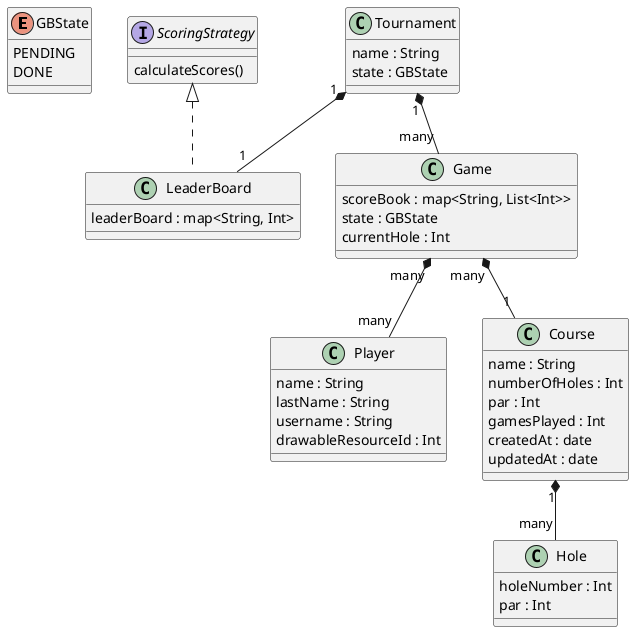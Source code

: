 @startuml
'https://plantuml.com/class-diagram

enum GBState {
    PENDING
    DONE
}

class Player {
    name : String
    lastName : String
    username : String
    drawableResourceId : Int
}

interface ScoringStrategy {
    calculateScores()
}

class LeaderBoard {
    leaderBoard : map<String, Int>
}

class Tournament {
    name : String
    state : GBState
}

class Game {
    scoreBook : map<String, List<Int>>
    state : GBState
    currentHole : Int
}

class Course {
    name : String
    numberOfHoles : Int
    par : Int
    gamesPlayed : Int
    createdAt : date
    updatedAt : date
}

class Hole {
    holeNumber : Int
    par : Int
}

Course "1" *-- "many" Hole
Game "many" *-- "many" Player
Game "many" *-- "1" Course
Tournament "1" *-- "many" Game
Tournament "1" *-- "1" LeaderBoard
ScoringStrategy <|.. LeaderBoard


@enduml